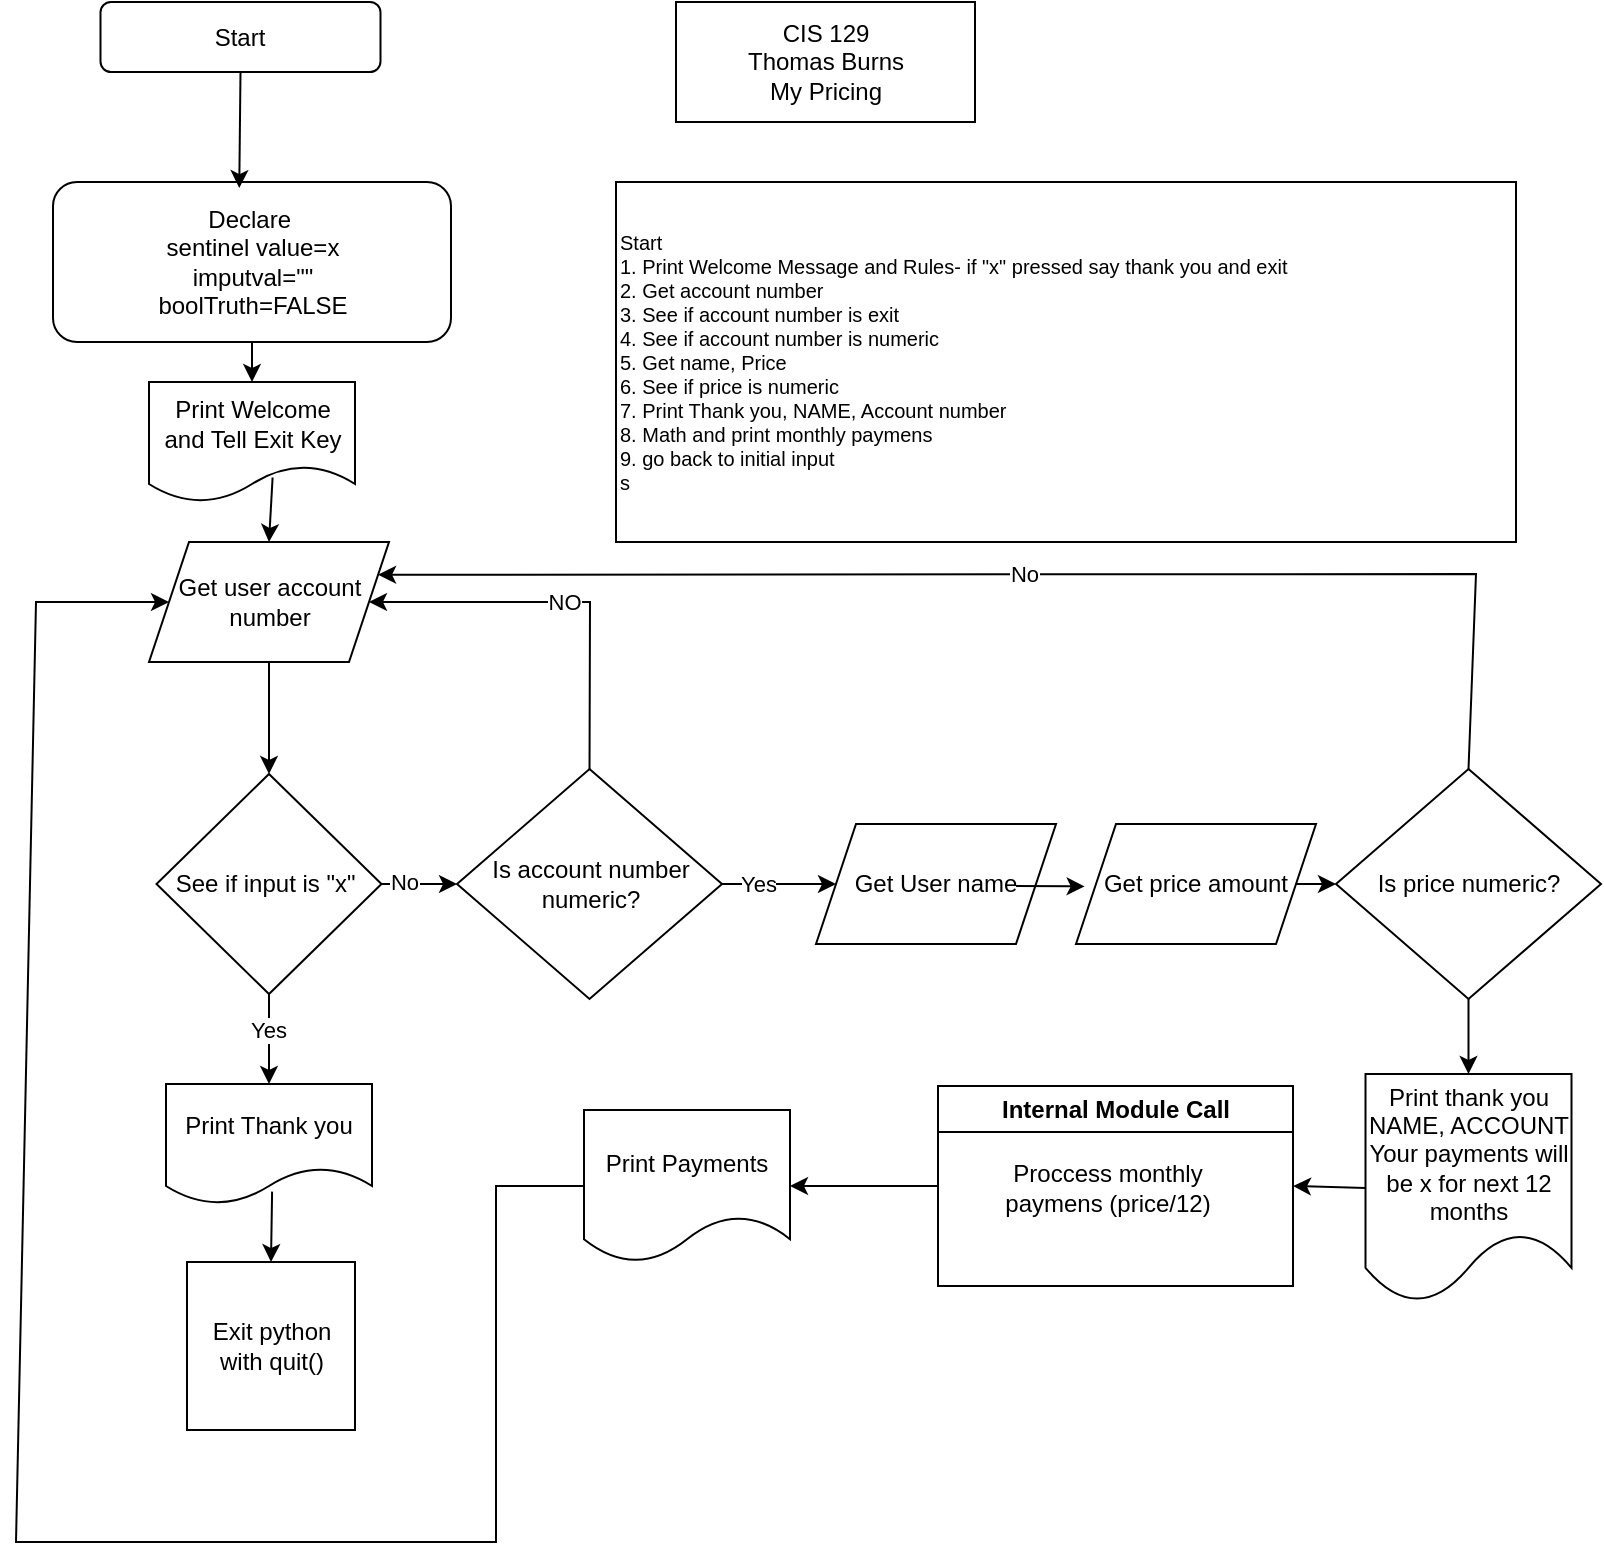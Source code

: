 <mxfile version="22.1.18" type="device">
  <diagram id="C5RBs43oDa-KdzZeNtuy" name="Page-1">
    <mxGraphModel dx="2022" dy="703" grid="1" gridSize="10" guides="1" tooltips="1" connect="1" arrows="1" fold="1" page="1" pageScale="1" pageWidth="827" pageHeight="1169" math="0" shadow="0">
      <root>
        <mxCell id="WIyWlLk6GJQsqaUBKTNV-0" />
        <mxCell id="WIyWlLk6GJQsqaUBKTNV-1" parent="WIyWlLk6GJQsqaUBKTNV-0" />
        <mxCell id="WIyWlLk6GJQsqaUBKTNV-3" value="Start" style="rounded=1;whiteSpace=wrap;html=1;fontSize=12;glass=0;strokeWidth=1;shadow=0;" parent="WIyWlLk6GJQsqaUBKTNV-1" vertex="1">
          <mxGeometry x="-757.75" y="20" width="140" height="35" as="geometry" />
        </mxCell>
        <mxCell id="SuNOhPGvzMYFYTVkQDeq-9" value="" style="endArrow=classic;html=1;rounded=0;exitX=0.6;exitY=0.796;exitDx=0;exitDy=0;exitPerimeter=0;entryX=0.5;entryY=0;entryDx=0;entryDy=0;" parent="WIyWlLk6GJQsqaUBKTNV-1" source="WY30ZvE9TRLJRaWXuD3o-2" target="mKXwFcmd20PQZVdsAEzj-0" edge="1">
          <mxGeometry width="50" height="50" relative="1" as="geometry">
            <mxPoint x="-669.6" y="380" as="sourcePoint" />
            <mxPoint x="-672" y="300" as="targetPoint" />
          </mxGeometry>
        </mxCell>
        <mxCell id="fb3xNtcODuzkv7CMy7z3-26" value="&lt;div style=&quot;border-color: var(--border-color); font-size: 10px;&quot;&gt;&lt;div style=&quot;border-color: var(--border-color);&quot;&gt;Start&lt;/div&gt;&lt;div style=&quot;border-color: var(--border-color);&quot;&gt;1. Print Welcome Message and Rules- if &quot;x&quot; pressed say thank you and exit&lt;/div&gt;&lt;div style=&quot;border-color: var(--border-color);&quot;&gt;2. Get account number&lt;/div&gt;&lt;div style=&quot;border-color: var(--border-color);&quot;&gt;3. See if account number is exit&lt;/div&gt;&lt;div style=&quot;border-color: var(--border-color);&quot;&gt;4. See if account number is numeric&lt;/div&gt;&lt;div style=&quot;border-color: var(--border-color);&quot;&gt;5. Get name, Price&lt;/div&gt;&lt;div style=&quot;border-color: var(--border-color);&quot;&gt;6. See if price is numeric&lt;/div&gt;&lt;div style=&quot;border-color: var(--border-color);&quot;&gt;7. Print Thank you, NAME, Account number&lt;/div&gt;&lt;div style=&quot;border-color: var(--border-color);&quot;&gt;8. Math and print monthly paymens&lt;/div&gt;&lt;div style=&quot;border-color: var(--border-color);&quot;&gt;9. go back to initial input&lt;/div&gt;&lt;div style=&quot;border-color: var(--border-color);&quot;&gt;s&lt;/div&gt;&lt;/div&gt;" style="rounded=0;whiteSpace=wrap;html=1;align=left;fontSize=10;" parent="WIyWlLk6GJQsqaUBKTNV-1" vertex="1">
          <mxGeometry x="-500" y="110" width="450" height="180" as="geometry" />
        </mxCell>
        <mxCell id="fb3xNtcODuzkv7CMy7z3-29" value="CIS 129&lt;br style=&quot;border-color: var(--border-color);&quot;&gt;Thomas Burns&lt;br&gt;My Pricing" style="rounded=0;whiteSpace=wrap;html=1;" parent="WIyWlLk6GJQsqaUBKTNV-1" vertex="1">
          <mxGeometry x="-470" y="20" width="149.5" height="60" as="geometry" />
        </mxCell>
        <mxCell id="WY30ZvE9TRLJRaWXuD3o-1" value="Declare&amp;nbsp;&lt;br&gt;sentinel value=x&lt;br&gt;imputval=&quot;&quot;&lt;br&gt;boolTruth=FALSE" style="rounded=1;whiteSpace=wrap;html=1;" parent="WIyWlLk6GJQsqaUBKTNV-1" vertex="1">
          <mxGeometry x="-781.5" y="110" width="199" height="80" as="geometry" />
        </mxCell>
        <mxCell id="WY30ZvE9TRLJRaWXuD3o-2" value="Print Welcome and Tell Exit Key" style="shape=document;whiteSpace=wrap;html=1;boundedLbl=1;" parent="WIyWlLk6GJQsqaUBKTNV-1" vertex="1">
          <mxGeometry x="-733.5" y="210" width="103" height="60" as="geometry" />
        </mxCell>
        <mxCell id="WY30ZvE9TRLJRaWXuD3o-5" value="Exit python with quit()" style="whiteSpace=wrap;html=1;aspect=fixed;" parent="WIyWlLk6GJQsqaUBKTNV-1" vertex="1">
          <mxGeometry x="-714.5" y="650" width="84" height="84" as="geometry" />
        </mxCell>
        <mxCell id="WY30ZvE9TRLJRaWXuD3o-9" value="" style="endArrow=classic;html=1;rounded=0;entryX=0.5;entryY=0;entryDx=0;entryDy=0;exitX=0.5;exitY=1;exitDx=0;exitDy=0;" parent="WIyWlLk6GJQsqaUBKTNV-1" source="WY30ZvE9TRLJRaWXuD3o-1" target="WY30ZvE9TRLJRaWXuD3o-2" edge="1">
          <mxGeometry width="50" height="50" relative="1" as="geometry">
            <mxPoint x="-867" y="320" as="sourcePoint" />
            <mxPoint x="-817" y="270" as="targetPoint" />
          </mxGeometry>
        </mxCell>
        <mxCell id="WY30ZvE9TRLJRaWXuD3o-10" value="" style="endArrow=classic;html=1;rounded=0;exitX=0.5;exitY=1;exitDx=0;exitDy=0;entryX=0.468;entryY=0.038;entryDx=0;entryDy=0;entryPerimeter=0;" parent="WIyWlLk6GJQsqaUBKTNV-1" source="WIyWlLk6GJQsqaUBKTNV-3" target="WY30ZvE9TRLJRaWXuD3o-1" edge="1">
          <mxGeometry width="50" height="50" relative="1" as="geometry">
            <mxPoint x="-695" y="157" as="sourcePoint" />
            <mxPoint x="-427" y="330" as="targetPoint" />
          </mxGeometry>
        </mxCell>
        <mxCell id="mKXwFcmd20PQZVdsAEzj-0" value="Get user account number" style="shape=parallelogram;perimeter=parallelogramPerimeter;whiteSpace=wrap;html=1;fixedSize=1;" vertex="1" parent="WIyWlLk6GJQsqaUBKTNV-1">
          <mxGeometry x="-733.5" y="290" width="120" height="60" as="geometry" />
        </mxCell>
        <mxCell id="mKXwFcmd20PQZVdsAEzj-1" value="See if input is &quot;x&quot;&amp;nbsp;" style="rhombus;whiteSpace=wrap;html=1;" vertex="1" parent="WIyWlLk6GJQsqaUBKTNV-1">
          <mxGeometry x="-729.75" y="406" width="112.5" height="110" as="geometry" />
        </mxCell>
        <mxCell id="mKXwFcmd20PQZVdsAEzj-2" value="Print Thank you" style="shape=document;whiteSpace=wrap;html=1;boundedLbl=1;" vertex="1" parent="WIyWlLk6GJQsqaUBKTNV-1">
          <mxGeometry x="-725" y="561" width="103" height="60" as="geometry" />
        </mxCell>
        <mxCell id="mKXwFcmd20PQZVdsAEzj-3" value="" style="endArrow=classic;html=1;rounded=0;exitX=0.5;exitY=1;exitDx=0;exitDy=0;entryX=0.5;entryY=0;entryDx=0;entryDy=0;" edge="1" parent="WIyWlLk6GJQsqaUBKTNV-1" source="mKXwFcmd20PQZVdsAEzj-1" target="mKXwFcmd20PQZVdsAEzj-2">
          <mxGeometry width="50" height="50" relative="1" as="geometry">
            <mxPoint x="-460" y="570" as="sourcePoint" />
            <mxPoint x="-410" y="520" as="targetPoint" />
          </mxGeometry>
        </mxCell>
        <mxCell id="mKXwFcmd20PQZVdsAEzj-5" value="Yes" style="edgeLabel;html=1;align=center;verticalAlign=middle;resizable=0;points=[];" vertex="1" connectable="0" parent="mKXwFcmd20PQZVdsAEzj-3">
          <mxGeometry x="-0.216" y="-1" relative="1" as="geometry">
            <mxPoint as="offset" />
          </mxGeometry>
        </mxCell>
        <mxCell id="mKXwFcmd20PQZVdsAEzj-4" value="" style="endArrow=classic;html=1;rounded=0;exitX=0.515;exitY=0.897;exitDx=0;exitDy=0;entryX=0.5;entryY=0;entryDx=0;entryDy=0;exitPerimeter=0;" edge="1" parent="WIyWlLk6GJQsqaUBKTNV-1" source="mKXwFcmd20PQZVdsAEzj-2" target="WY30ZvE9TRLJRaWXuD3o-5">
          <mxGeometry width="50" height="50" relative="1" as="geometry">
            <mxPoint x="-637.75" y="461" as="sourcePoint" />
            <mxPoint x="-663.75" y="571" as="targetPoint" />
          </mxGeometry>
        </mxCell>
        <mxCell id="mKXwFcmd20PQZVdsAEzj-6" value="Get User name" style="shape=parallelogram;perimeter=parallelogramPerimeter;whiteSpace=wrap;html=1;fixedSize=1;" vertex="1" parent="WIyWlLk6GJQsqaUBKTNV-1">
          <mxGeometry x="-400" y="431" width="120" height="60" as="geometry" />
        </mxCell>
        <mxCell id="mKXwFcmd20PQZVdsAEzj-7" value="Get price amount" style="shape=parallelogram;perimeter=parallelogramPerimeter;whiteSpace=wrap;html=1;fixedSize=1;" vertex="1" parent="WIyWlLk6GJQsqaUBKTNV-1">
          <mxGeometry x="-270" y="431" width="120" height="60" as="geometry" />
        </mxCell>
        <mxCell id="mKXwFcmd20PQZVdsAEzj-8" value="" style="endArrow=classic;html=1;rounded=0;exitX=0.5;exitY=1;exitDx=0;exitDy=0;entryX=0.5;entryY=0;entryDx=0;entryDy=0;" edge="1" parent="WIyWlLk6GJQsqaUBKTNV-1" source="mKXwFcmd20PQZVdsAEzj-0" target="mKXwFcmd20PQZVdsAEzj-1">
          <mxGeometry width="50" height="50" relative="1" as="geometry">
            <mxPoint x="-460" y="570" as="sourcePoint" />
            <mxPoint x="-410" y="520" as="targetPoint" />
          </mxGeometry>
        </mxCell>
        <mxCell id="mKXwFcmd20PQZVdsAEzj-10" value="" style="endArrow=classic;html=1;rounded=0;entryX=0.036;entryY=0.52;entryDx=0;entryDy=0;entryPerimeter=0;" edge="1" parent="WIyWlLk6GJQsqaUBKTNV-1" target="mKXwFcmd20PQZVdsAEzj-7">
          <mxGeometry width="50" height="50" relative="1" as="geometry">
            <mxPoint x="-300" y="462" as="sourcePoint" />
            <mxPoint x="-390" y="471" as="targetPoint" />
          </mxGeometry>
        </mxCell>
        <mxCell id="mKXwFcmd20PQZVdsAEzj-12" value="Is account number numeric?" style="rhombus;whiteSpace=wrap;html=1;" vertex="1" parent="WIyWlLk6GJQsqaUBKTNV-1">
          <mxGeometry x="-579.49" y="403.5" width="132.5" height="115" as="geometry" />
        </mxCell>
        <mxCell id="mKXwFcmd20PQZVdsAEzj-13" value="NO" style="endArrow=classic;html=1;rounded=0;entryX=1;entryY=0.5;entryDx=0;entryDy=0;exitX=0.5;exitY=0;exitDx=0;exitDy=0;" edge="1" parent="WIyWlLk6GJQsqaUBKTNV-1" source="mKXwFcmd20PQZVdsAEzj-12" target="mKXwFcmd20PQZVdsAEzj-0">
          <mxGeometry width="50" height="50" relative="1" as="geometry">
            <mxPoint x="-540" y="400" as="sourcePoint" />
            <mxPoint x="-410" y="430" as="targetPoint" />
            <Array as="points">
              <mxPoint x="-513" y="320" />
            </Array>
          </mxGeometry>
        </mxCell>
        <mxCell id="mKXwFcmd20PQZVdsAEzj-14" value="" style="endArrow=classic;html=1;rounded=0;exitX=1;exitY=0.5;exitDx=0;exitDy=0;entryX=0;entryY=0.5;entryDx=0;entryDy=0;" edge="1" parent="WIyWlLk6GJQsqaUBKTNV-1" source="mKXwFcmd20PQZVdsAEzj-1" target="mKXwFcmd20PQZVdsAEzj-12">
          <mxGeometry width="50" height="50" relative="1" as="geometry">
            <mxPoint x="-460" y="480" as="sourcePoint" />
            <mxPoint x="-410" y="430" as="targetPoint" />
          </mxGeometry>
        </mxCell>
        <mxCell id="mKXwFcmd20PQZVdsAEzj-15" value="No" style="edgeLabel;html=1;align=center;verticalAlign=middle;resizable=0;points=[];" vertex="1" connectable="0" parent="mKXwFcmd20PQZVdsAEzj-14">
          <mxGeometry x="-0.413" y="1" relative="1" as="geometry">
            <mxPoint as="offset" />
          </mxGeometry>
        </mxCell>
        <mxCell id="mKXwFcmd20PQZVdsAEzj-16" value="" style="endArrow=classic;html=1;rounded=0;exitX=1;exitY=0.5;exitDx=0;exitDy=0;" edge="1" parent="WIyWlLk6GJQsqaUBKTNV-1" source="mKXwFcmd20PQZVdsAEzj-12" target="mKXwFcmd20PQZVdsAEzj-6">
          <mxGeometry width="50" height="50" relative="1" as="geometry">
            <mxPoint x="-330" y="720" as="sourcePoint" />
            <mxPoint x="-280" y="670" as="targetPoint" />
          </mxGeometry>
        </mxCell>
        <mxCell id="mKXwFcmd20PQZVdsAEzj-17" value="Yes" style="edgeLabel;html=1;align=center;verticalAlign=middle;resizable=0;points=[];" vertex="1" connectable="0" parent="mKXwFcmd20PQZVdsAEzj-16">
          <mxGeometry x="-0.361" relative="1" as="geometry">
            <mxPoint as="offset" />
          </mxGeometry>
        </mxCell>
        <mxCell id="mKXwFcmd20PQZVdsAEzj-18" value="Is price numeric?" style="rhombus;whiteSpace=wrap;html=1;" vertex="1" parent="WIyWlLk6GJQsqaUBKTNV-1">
          <mxGeometry x="-140" y="403.5" width="132.5" height="115" as="geometry" />
        </mxCell>
        <mxCell id="mKXwFcmd20PQZVdsAEzj-19" value="" style="endArrow=classic;html=1;rounded=0;exitX=1;exitY=0.5;exitDx=0;exitDy=0;entryX=0;entryY=0.5;entryDx=0;entryDy=0;" edge="1" parent="WIyWlLk6GJQsqaUBKTNV-1" source="mKXwFcmd20PQZVdsAEzj-7" target="mKXwFcmd20PQZVdsAEzj-18">
          <mxGeometry width="50" height="50" relative="1" as="geometry">
            <mxPoint x="-530" y="640" as="sourcePoint" />
            <mxPoint x="-480" y="590" as="targetPoint" />
          </mxGeometry>
        </mxCell>
        <mxCell id="mKXwFcmd20PQZVdsAEzj-20" value="No" style="endArrow=classic;html=1;rounded=0;exitX=0.5;exitY=0;exitDx=0;exitDy=0;entryX=1;entryY=0.25;entryDx=0;entryDy=0;" edge="1" parent="WIyWlLk6GJQsqaUBKTNV-1" source="mKXwFcmd20PQZVdsAEzj-18" target="mKXwFcmd20PQZVdsAEzj-0">
          <mxGeometry width="50" height="50" relative="1" as="geometry">
            <mxPoint x="-100" y="570" as="sourcePoint" />
            <mxPoint x="-50" y="520" as="targetPoint" />
            <Array as="points">
              <mxPoint x="-70" y="306" />
            </Array>
          </mxGeometry>
        </mxCell>
        <mxCell id="mKXwFcmd20PQZVdsAEzj-21" value="Print thank you NAME, ACCOUNT Your payments will be x for next 12 months" style="shape=document;whiteSpace=wrap;html=1;boundedLbl=1;" vertex="1" parent="WIyWlLk6GJQsqaUBKTNV-1">
          <mxGeometry x="-125.25" y="556" width="103" height="114" as="geometry" />
        </mxCell>
        <mxCell id="mKXwFcmd20PQZVdsAEzj-22" value="" style="endArrow=classic;html=1;rounded=0;exitX=0.5;exitY=1;exitDx=0;exitDy=0;entryX=0.5;entryY=0;entryDx=0;entryDy=0;" edge="1" parent="WIyWlLk6GJQsqaUBKTNV-1" source="mKXwFcmd20PQZVdsAEzj-18" target="mKXwFcmd20PQZVdsAEzj-21">
          <mxGeometry width="50" height="50" relative="1" as="geometry">
            <mxPoint x="-340" y="670" as="sourcePoint" />
            <mxPoint x="-290" y="620" as="targetPoint" />
          </mxGeometry>
        </mxCell>
        <mxCell id="mKXwFcmd20PQZVdsAEzj-26" value="Internal Module Call" style="swimlane;whiteSpace=wrap;html=1;" vertex="1" parent="WIyWlLk6GJQsqaUBKTNV-1">
          <mxGeometry x="-339" y="562" width="177.5" height="100" as="geometry" />
        </mxCell>
        <mxCell id="mKXwFcmd20PQZVdsAEzj-27" value="Proccess monthly paymens (price/12)" style="text;html=1;strokeColor=none;fillColor=none;align=center;verticalAlign=middle;whiteSpace=wrap;rounded=0;" vertex="1" parent="mKXwFcmd20PQZVdsAEzj-26">
          <mxGeometry x="30" y="31" width="110" height="39" as="geometry" />
        </mxCell>
        <mxCell id="mKXwFcmd20PQZVdsAEzj-28" value="Print Payments" style="shape=document;whiteSpace=wrap;html=1;boundedLbl=1;" vertex="1" parent="WIyWlLk6GJQsqaUBKTNV-1">
          <mxGeometry x="-516" y="574" width="103" height="76" as="geometry" />
        </mxCell>
        <mxCell id="mKXwFcmd20PQZVdsAEzj-29" value="" style="endArrow=classic;html=1;rounded=0;entryX=1;entryY=0.5;entryDx=0;entryDy=0;exitX=0;exitY=0.5;exitDx=0;exitDy=0;" edge="1" parent="WIyWlLk6GJQsqaUBKTNV-1" source="mKXwFcmd20PQZVdsAEzj-21" target="mKXwFcmd20PQZVdsAEzj-26">
          <mxGeometry width="50" height="50" relative="1" as="geometry">
            <mxPoint x="-130" y="880" as="sourcePoint" />
            <mxPoint x="-80" y="830" as="targetPoint" />
          </mxGeometry>
        </mxCell>
        <mxCell id="mKXwFcmd20PQZVdsAEzj-30" value="" style="endArrow=classic;html=1;rounded=0;entryX=1;entryY=0.5;entryDx=0;entryDy=0;exitX=0;exitY=0.5;exitDx=0;exitDy=0;" edge="1" parent="WIyWlLk6GJQsqaUBKTNV-1" source="mKXwFcmd20PQZVdsAEzj-26" target="mKXwFcmd20PQZVdsAEzj-28">
          <mxGeometry width="50" height="50" relative="1" as="geometry">
            <mxPoint x="-410" y="820" as="sourcePoint" />
            <mxPoint x="-360" y="770" as="targetPoint" />
          </mxGeometry>
        </mxCell>
        <mxCell id="mKXwFcmd20PQZVdsAEzj-31" value="" style="endArrow=classic;html=1;rounded=0;exitX=0;exitY=0.5;exitDx=0;exitDy=0;entryX=0;entryY=0.5;entryDx=0;entryDy=0;" edge="1" parent="WIyWlLk6GJQsqaUBKTNV-1" source="mKXwFcmd20PQZVdsAEzj-28" target="mKXwFcmd20PQZVdsAEzj-0">
          <mxGeometry width="50" height="50" relative="1" as="geometry">
            <mxPoint x="-470" y="870" as="sourcePoint" />
            <mxPoint x="-420" y="820" as="targetPoint" />
            <Array as="points">
              <mxPoint x="-560" y="612" />
              <mxPoint x="-560" y="790" />
              <mxPoint x="-800" y="790" />
              <mxPoint x="-790" y="320" />
            </Array>
          </mxGeometry>
        </mxCell>
      </root>
    </mxGraphModel>
  </diagram>
</mxfile>
